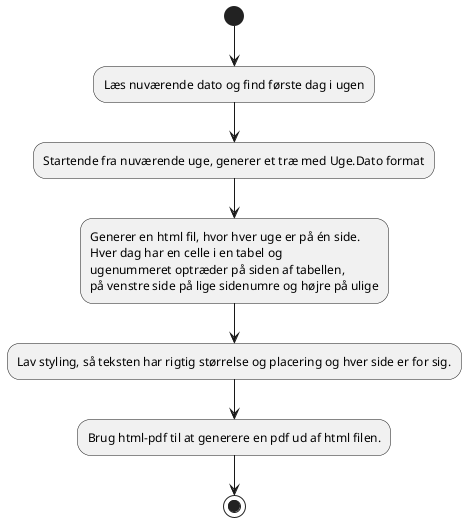 @startuml

(*) --> "Læs nuværende dato og find første dag i ugen"
--> "Startende fra nuværende uge, generer et træ med Uge.Dato format"
--> "Generer en html fil, hvor hver uge er på én side.\nHver dag har en celle i en tabel og \nugenummeret optræder på siden af tabellen, \npå venstre side på lige sidenumre og højre på ulige"
--> Lav styling, så teksten har rigtig størrelse og placering og hver side er for sig.
--> "Brug html-pdf til at generere en pdf ud af html filen."
--> (*)

@enduml
